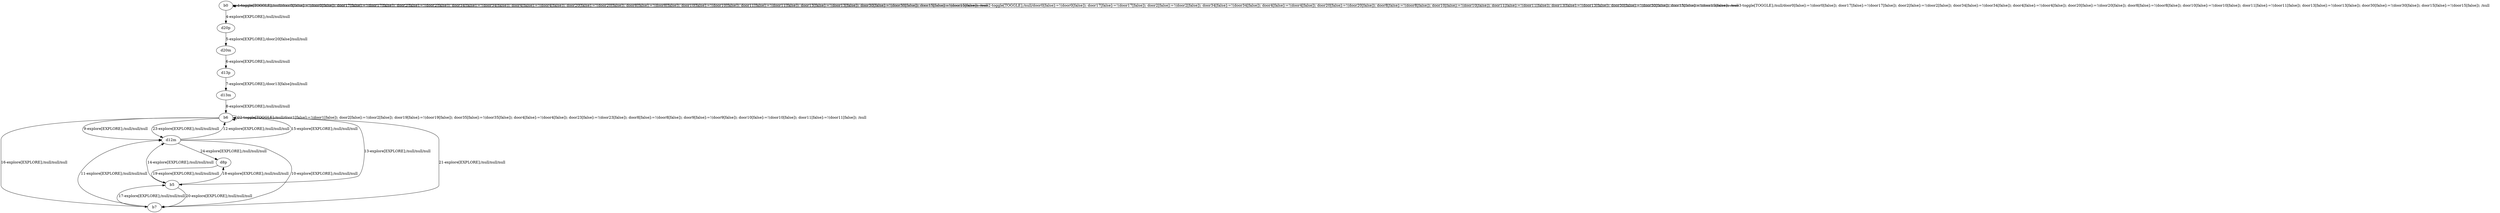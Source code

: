 # Total number of goals covered by this test: 1
# b6 --> b5

digraph g {
"b0" -> "b0" [label = "1-toggle[TOGGLE];/null/door0[false]:=!(door0[false]); door17[false]:=!(door17[false]); door2[false]:=!(door2[false]); door34[false]:=!(door34[false]); door4[false]:=!(door4[false]); door20[false]:=!(door20[false]); door8[false]:=!(door8[false]); door10[false]:=!(door10[false]); door11[false]:=!(door11[false]); door13[false]:=!(door13[false]); door30[false]:=!(door30[false]); door15[false]:=!(door15[false]); /null"];
"b0" -> "b0" [label = "2-toggle[TOGGLE];/null/door0[false]:=!(door0[false]); door17[false]:=!(door17[false]); door2[false]:=!(door2[false]); door34[false]:=!(door34[false]); door4[false]:=!(door4[false]); door20[false]:=!(door20[false]); door8[false]:=!(door8[false]); door10[false]:=!(door10[false]); door11[false]:=!(door11[false]); door13[false]:=!(door13[false]); door30[false]:=!(door30[false]); door15[false]:=!(door15[false]); /null"];
"b0" -> "b0" [label = "3-toggle[TOGGLE];/null/door0[false]:=!(door0[false]); door17[false]:=!(door17[false]); door2[false]:=!(door2[false]); door34[false]:=!(door34[false]); door4[false]:=!(door4[false]); door20[false]:=!(door20[false]); door8[false]:=!(door8[false]); door10[false]:=!(door10[false]); door11[false]:=!(door11[false]); door13[false]:=!(door13[false]); door30[false]:=!(door30[false]); door15[false]:=!(door15[false]); /null"];
"b0" -> "d20p" [label = "4-explore[EXPLORE];/null/null/null"];
"d20p" -> "d20m" [label = "5-explore[EXPLORE];/door20[false]/null/null"];
"d20m" -> "d13p" [label = "6-explore[EXPLORE];/null/null/null"];
"d13p" -> "d13m" [label = "7-explore[EXPLORE];/door13[false]/null/null"];
"d13m" -> "b6" [label = "8-explore[EXPLORE];/null/null/null"];
"b6" -> "d12m" [label = "9-explore[EXPLORE];/null/null/null"];
"d12m" -> "b7" [label = "10-explore[EXPLORE];/null/null/null"];
"b7" -> "d12m" [label = "11-explore[EXPLORE];/null/null/null"];
"d12m" -> "b6" [label = "12-explore[EXPLORE];/null/null/null"];
"b6" -> "b5" [label = "13-explore[EXPLORE];/null/null/null"];
"b5" -> "d12m" [label = "14-explore[EXPLORE];/null/null/null"];
"d12m" -> "b6" [label = "15-explore[EXPLORE];/null/null/null"];
"b6" -> "b7" [label = "16-explore[EXPLORE];/null/null/null"];
"b7" -> "b5" [label = "17-explore[EXPLORE];/null/null/null"];
"b5" -> "d8p" [label = "18-explore[EXPLORE];/null/null/null"];
"d8p" -> "b5" [label = "19-explore[EXPLORE];/null/null/null"];
"b5" -> "b7" [label = "20-explore[EXPLORE];/null/null/null"];
"b7" -> "b6" [label = "21-explore[EXPLORE];/null/null/null"];
"b6" -> "b6" [label = "22-toggle[TOGGLE];/null/door1[false]:=!(door1[false]); door2[false]:=!(door2[false]); door19[false]:=!(door19[false]); door35[false]:=!(door35[false]); door4[false]:=!(door4[false]); door23[false]:=!(door23[false]); door8[false]:=!(door8[false]); door9[false]:=!(door9[false]); door10[false]:=!(door10[false]); door11[false]:=!(door11[false]); /null"];
"b6" -> "d12m" [label = "23-explore[EXPLORE];/null/null/null"];
"d12m" -> "d8p" [label = "24-explore[EXPLORE];/null/null/null"];
}